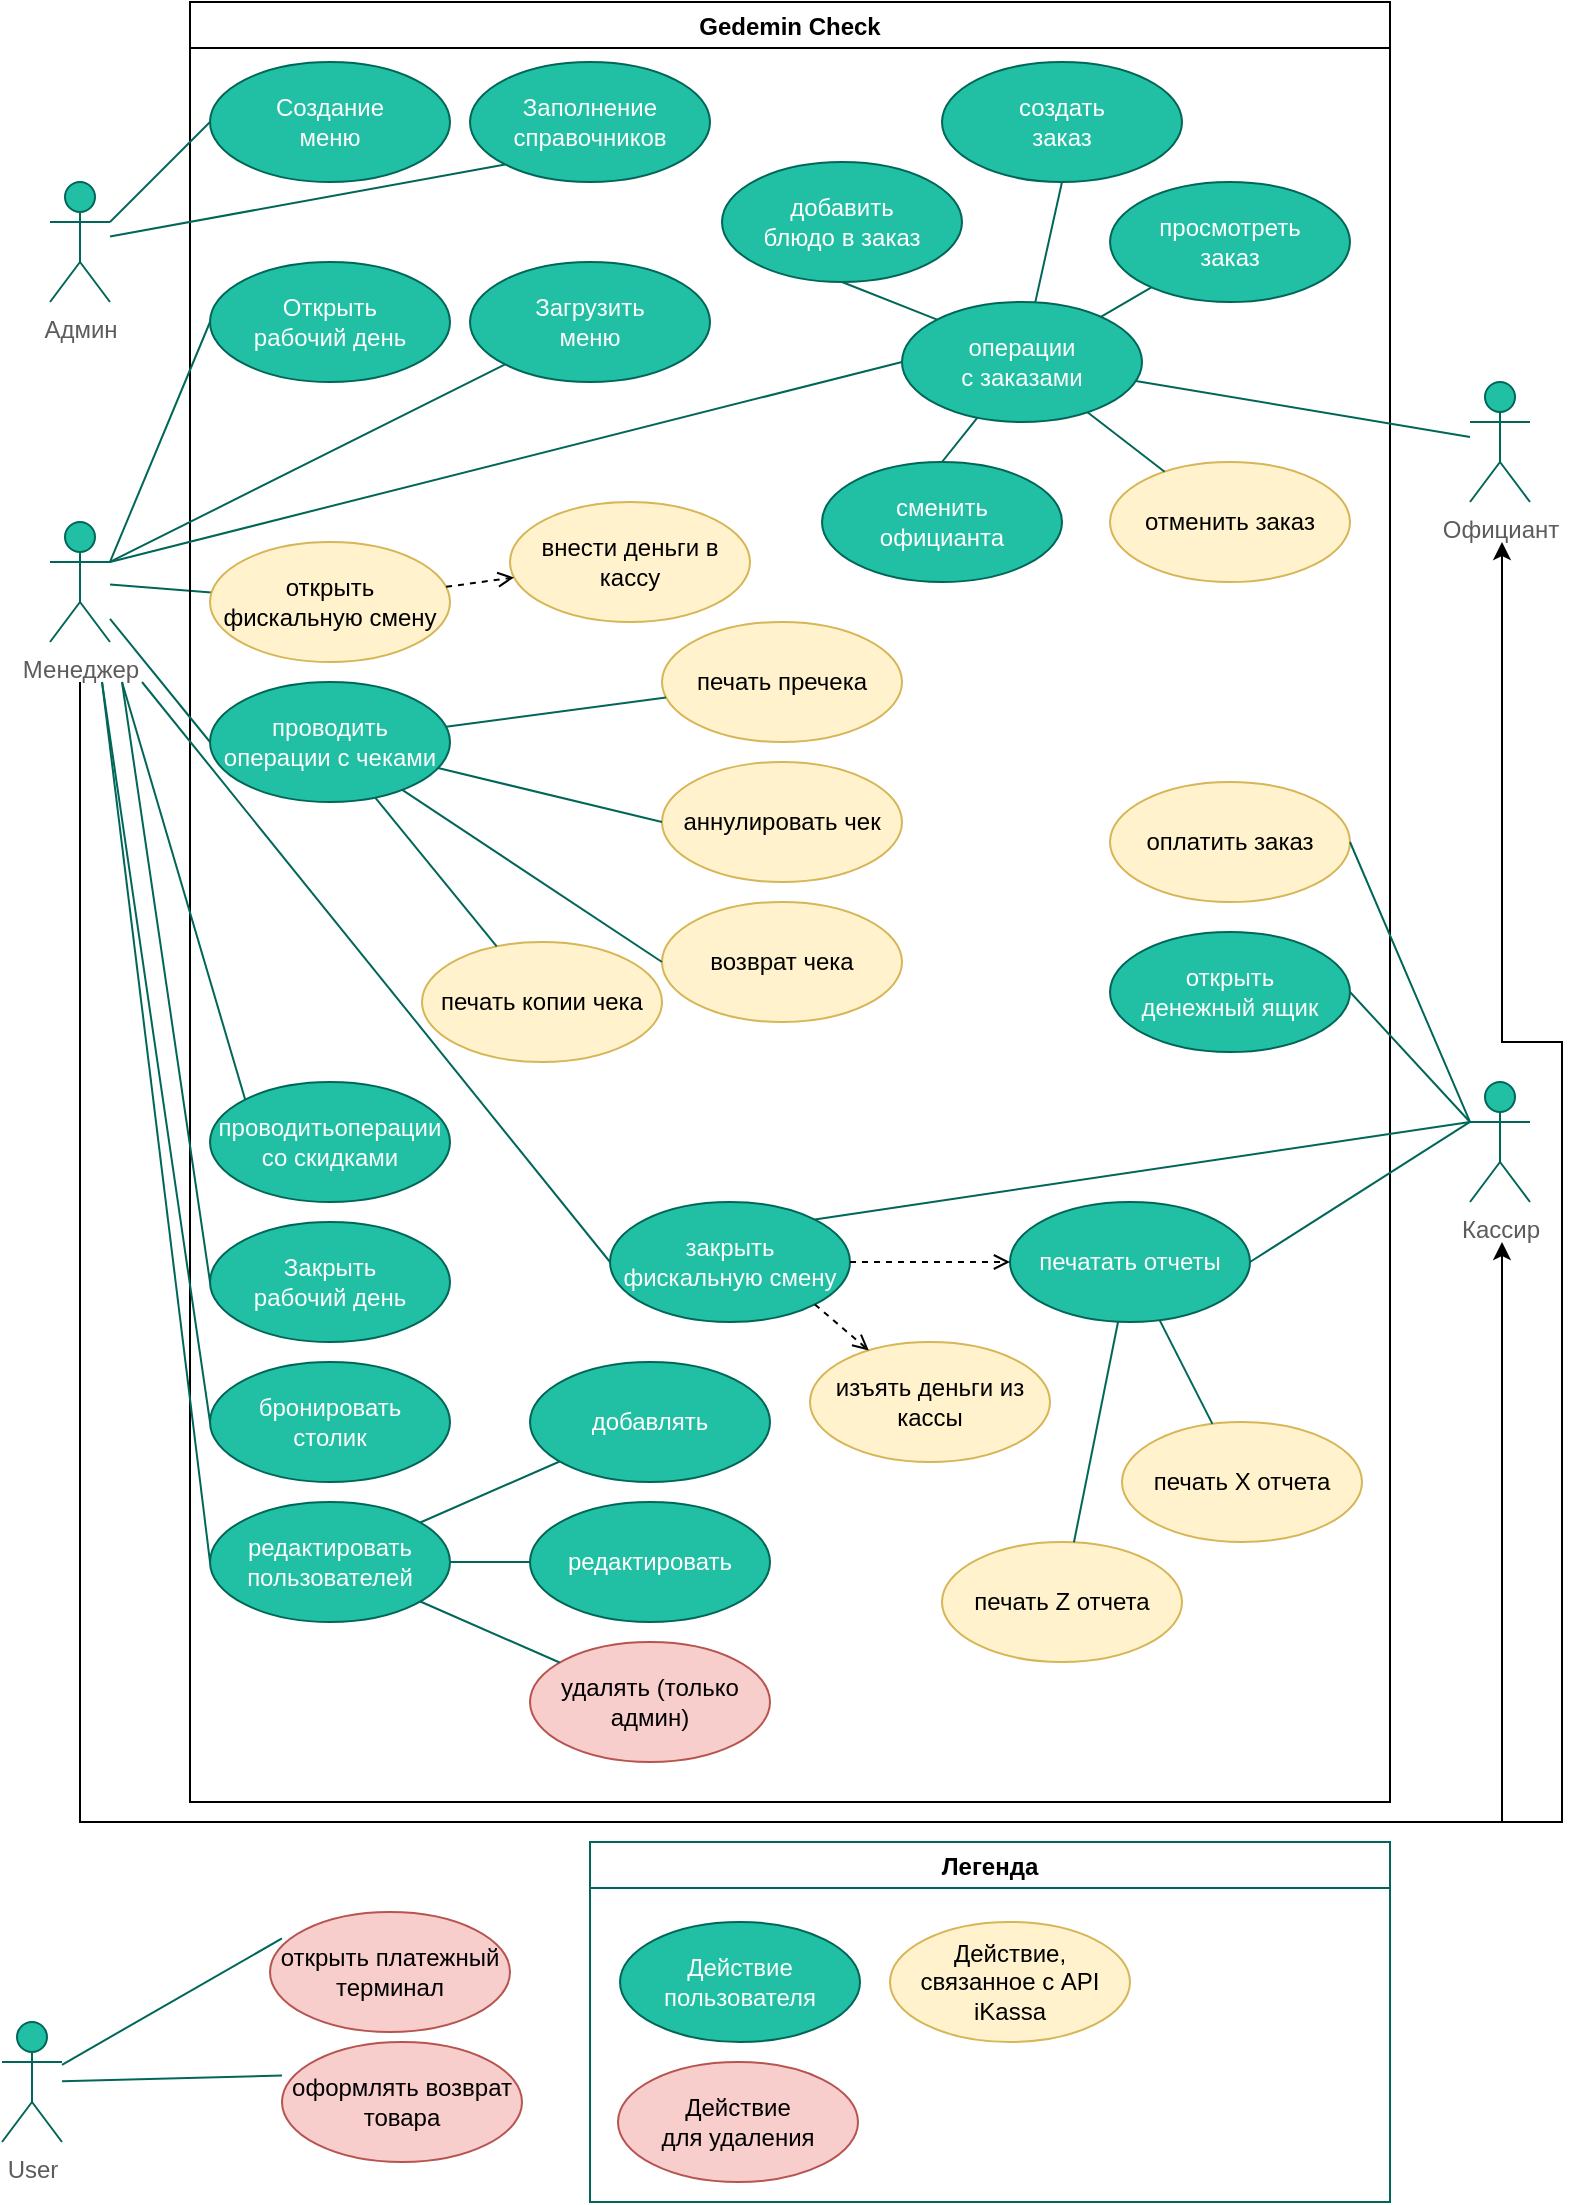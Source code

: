 <mxfile version="15.5.2" type="github">
  <diagram id="GxYnLsHXxuP-54g7DX-x" name="Page-1">
    <mxGraphModel dx="1185" dy="637" grid="1" gridSize="10" guides="1" tooltips="1" connect="1" arrows="1" fold="1" page="1" pageScale="1" pageWidth="827" pageHeight="1169" math="0" shadow="0">
      <root>
        <mxCell id="0" />
        <mxCell id="1" parent="0" />
        <mxCell id="fbP9ISJhYm2EwNBeFBmf-1" value="User" style="shape=umlActor;verticalLabelPosition=bottom;verticalAlign=top;html=1;outlineConnect=0;fillColor=#21C0A5;strokeColor=#006658;fontColor=#5C5C5C;" parent="1" vertex="1">
          <mxGeometry x="20" y="1070" width="30" height="60" as="geometry" />
        </mxCell>
        <mxCell id="fbP9ISJhYm2EwNBeFBmf-3" value="" style="endArrow=none;html=1;rounded=0;strokeColor=#006658;fontColor=#5C5C5C;" parent="1" source="53YiJtBtJ5Fye40MgP60-35" target="fbP9ISJhYm2EwNBeFBmf-7" edge="1">
          <mxGeometry width="50" height="50" relative="1" as="geometry">
            <mxPoint x="114" y="415" as="sourcePoint" />
            <mxPoint x="264" y="275" as="targetPoint" />
          </mxGeometry>
        </mxCell>
        <mxCell id="fbP9ISJhYm2EwNBeFBmf-4" value="Gedemin Check" style="swimlane;fillColor=none;strokeColor=#000000;" parent="1" vertex="1">
          <mxGeometry x="114" y="60" width="600" height="900" as="geometry">
            <mxRectangle x="114" y="60" width="90" height="23" as="alternateBounds" />
          </mxGeometry>
        </mxCell>
        <mxCell id="fbP9ISJhYm2EwNBeFBmf-5" value="закрыть&lt;br&gt;фискальную смену" style="ellipse;whiteSpace=wrap;html=1;fillColor=#21C0A5;strokeColor=#006658;fontColor=#FCFCFC;" parent="fbP9ISJhYm2EwNBeFBmf-4" vertex="1">
          <mxGeometry x="210" y="600" width="120" height="60" as="geometry" />
        </mxCell>
        <mxCell id="fbP9ISJhYm2EwNBeFBmf-6" value="проводить &lt;br&gt;операции с чеками" style="ellipse;whiteSpace=wrap;html=1;fillColor=#21C0A5;strokeColor=#006658;fontColor=#FCFCFC;" parent="fbP9ISJhYm2EwNBeFBmf-4" vertex="1">
          <mxGeometry x="10" y="340" width="120" height="60" as="geometry" />
        </mxCell>
        <mxCell id="fbP9ISJhYm2EwNBeFBmf-7" value="открыть&lt;br&gt;фискальную смену" style="ellipse;whiteSpace=wrap;html=1;fillColor=#fff2cc;strokeColor=#d6b656;" parent="fbP9ISJhYm2EwNBeFBmf-4" vertex="1">
          <mxGeometry x="10" y="270" width="120" height="60" as="geometry" />
        </mxCell>
        <mxCell id="fbP9ISJhYm2EwNBeFBmf-9" value="создать&lt;br&gt;заказ" style="ellipse;whiteSpace=wrap;html=1;fillColor=#21C0A5;strokeColor=#006658;fontColor=#FFFFFF;" parent="fbP9ISJhYm2EwNBeFBmf-4" vertex="1">
          <mxGeometry x="376" y="30" width="120" height="60" as="geometry" />
        </mxCell>
        <mxCell id="fbP9ISJhYm2EwNBeFBmf-13" value="внести деньги в кассу" style="ellipse;whiteSpace=wrap;html=1;fillColor=#fff2cc;strokeColor=#d6b656;" parent="fbP9ISJhYm2EwNBeFBmf-4" vertex="1">
          <mxGeometry x="160" y="250" width="120" height="60" as="geometry" />
        </mxCell>
        <mxCell id="fbP9ISJhYm2EwNBeFBmf-14" value="изъять деньги из кассы" style="ellipse;whiteSpace=wrap;html=1;fillColor=#fff2cc;strokeColor=#d6b656;" parent="fbP9ISJhYm2EwNBeFBmf-4" vertex="1">
          <mxGeometry x="310" y="670" width="120" height="60" as="geometry" />
        </mxCell>
        <mxCell id="fbP9ISJhYm2EwNBeFBmf-15" value="" style="html=1;verticalAlign=bottom;labelBackgroundColor=none;endArrow=open;endFill=0;dashed=1;rounded=0;" parent="fbP9ISJhYm2EwNBeFBmf-4" source="fbP9ISJhYm2EwNBeFBmf-7" target="fbP9ISJhYm2EwNBeFBmf-13" edge="1">
          <mxGeometry x="-0.212" y="62" width="160" relative="1" as="geometry">
            <mxPoint x="100" y="210" as="sourcePoint" />
            <mxPoint x="260" y="210" as="targetPoint" />
            <mxPoint as="offset" />
          </mxGeometry>
        </mxCell>
        <mxCell id="fbP9ISJhYm2EwNBeFBmf-16" value="" style="html=1;verticalAlign=bottom;labelBackgroundColor=none;endArrow=open;endFill=0;dashed=1;rounded=0;exitX=1;exitY=1;exitDx=0;exitDy=0;" parent="fbP9ISJhYm2EwNBeFBmf-4" source="fbP9ISJhYm2EwNBeFBmf-5" target="fbP9ISJhYm2EwNBeFBmf-14" edge="1">
          <mxGeometry width="160" relative="1" as="geometry">
            <mxPoint x="169.605" y="81.225" as="sourcePoint" />
            <mxPoint x="270.47" y="88.441" as="targetPoint" />
          </mxGeometry>
        </mxCell>
        <mxCell id="fbP9ISJhYm2EwNBeFBmf-19" value="просмотреть&lt;br&gt;заказ" style="ellipse;whiteSpace=wrap;html=1;fillColor=#21C0A5;strokeColor=#006658;fontColor=#FFFFFF;" parent="fbP9ISJhYm2EwNBeFBmf-4" vertex="1">
          <mxGeometry x="460" y="90" width="120" height="60" as="geometry" />
        </mxCell>
        <mxCell id="fbP9ISJhYm2EwNBeFBmf-23" value="отменить заказ" style="ellipse;whiteSpace=wrap;html=1;fillColor=#fff2cc;strokeColor=#d6b656;" parent="fbP9ISJhYm2EwNBeFBmf-4" vertex="1">
          <mxGeometry x="460" y="230" width="120" height="60" as="geometry" />
        </mxCell>
        <mxCell id="fbP9ISJhYm2EwNBeFBmf-25" value="операции&lt;br&gt;с заказами" style="ellipse;whiteSpace=wrap;html=1;fillColor=#21C0A5;strokeColor=#006658;fontColor=#FCFCFC;" parent="fbP9ISJhYm2EwNBeFBmf-4" vertex="1">
          <mxGeometry x="356" y="150" width="120" height="60" as="geometry" />
        </mxCell>
        <mxCell id="fbP9ISJhYm2EwNBeFBmf-2" value="" style="endArrow=none;html=1;rounded=0;entryX=0.5;entryY=1;entryDx=0;entryDy=0;strokeColor=#006658;fontColor=#5C5C5C;" parent="fbP9ISJhYm2EwNBeFBmf-4" source="fbP9ISJhYm2EwNBeFBmf-25" target="fbP9ISJhYm2EwNBeFBmf-9" edge="1">
          <mxGeometry width="50" height="50" relative="1" as="geometry">
            <mxPoint x="-150" y="385" as="sourcePoint" />
            <mxPoint x="-100" y="335" as="targetPoint" />
          </mxGeometry>
        </mxCell>
        <mxCell id="fbP9ISJhYm2EwNBeFBmf-20" value="" style="endArrow=none;html=1;rounded=0;strokeColor=#006658;fontColor=#5C5C5C;" parent="fbP9ISJhYm2EwNBeFBmf-4" source="fbP9ISJhYm2EwNBeFBmf-25" target="fbP9ISJhYm2EwNBeFBmf-19" edge="1">
          <mxGeometry width="50" height="50" relative="1" as="geometry">
            <mxPoint x="-90" y="190.091" as="sourcePoint" />
            <mxPoint x="60" y="141" as="targetPoint" />
          </mxGeometry>
        </mxCell>
        <mxCell id="fbP9ISJhYm2EwNBeFBmf-24" value="" style="endArrow=none;html=1;rounded=0;strokeColor=#006658;fontColor=#5C5C5C;" parent="fbP9ISJhYm2EwNBeFBmf-4" source="fbP9ISJhYm2EwNBeFBmf-25" target="fbP9ISJhYm2EwNBeFBmf-23" edge="1">
          <mxGeometry width="50" height="50" relative="1" as="geometry">
            <mxPoint x="-90" y="195.667" as="sourcePoint" />
            <mxPoint x="60.338" y="202.348" as="targetPoint" />
          </mxGeometry>
        </mxCell>
        <mxCell id="fbP9ISJhYm2EwNBeFBmf-30" value="сменить&lt;br&gt;официанта" style="ellipse;whiteSpace=wrap;html=1;fillColor=#21C0A5;strokeColor=#006658;fontColor=#FFFFFF;" parent="fbP9ISJhYm2EwNBeFBmf-4" vertex="1">
          <mxGeometry x="316" y="230" width="120" height="60" as="geometry" />
        </mxCell>
        <mxCell id="fbP9ISJhYm2EwNBeFBmf-31" value="" style="endArrow=none;html=1;rounded=0;strokeColor=#006658;fontColor=#5C5C5C;entryX=0.5;entryY=0;entryDx=0;entryDy=0;" parent="fbP9ISJhYm2EwNBeFBmf-4" source="fbP9ISJhYm2EwNBeFBmf-25" target="fbP9ISJhYm2EwNBeFBmf-30" edge="1">
          <mxGeometry width="50" height="50" relative="1" as="geometry">
            <mxPoint x="141.018" y="218.416" as="sourcePoint" />
            <mxPoint x="269.041" y="361.575" as="targetPoint" />
          </mxGeometry>
        </mxCell>
        <mxCell id="fbP9ISJhYm2EwNBeFBmf-33" value="открыть&lt;br&gt;денежный ящик" style="ellipse;whiteSpace=wrap;html=1;fillColor=#21C0A5;strokeColor=#006658;fontColor=#FCFCFC;" parent="fbP9ISJhYm2EwNBeFBmf-4" vertex="1">
          <mxGeometry x="460" y="465" width="120" height="60" as="geometry" />
        </mxCell>
        <mxCell id="fbP9ISJhYm2EwNBeFBmf-34" value="открыть платежный терминал" style="ellipse;whiteSpace=wrap;html=1;fillColor=#f8cecc;strokeColor=#b85450;" parent="fbP9ISJhYm2EwNBeFBmf-4" vertex="1">
          <mxGeometry x="40" y="955" width="120" height="60" as="geometry" />
        </mxCell>
        <mxCell id="fbP9ISJhYm2EwNBeFBmf-35" value="редактировать пользователей" style="ellipse;whiteSpace=wrap;html=1;fillColor=#21C0A5;strokeColor=#006658;fontColor=#FCFCFC;" parent="fbP9ISJhYm2EwNBeFBmf-4" vertex="1">
          <mxGeometry x="10" y="750" width="120" height="60" as="geometry" />
        </mxCell>
        <mxCell id="fbP9ISJhYm2EwNBeFBmf-36" value="бронировать&lt;br&gt;столик" style="ellipse;whiteSpace=wrap;html=1;fillColor=#21C0A5;strokeColor=#006658;fontColor=#FCFCFC;" parent="fbP9ISJhYm2EwNBeFBmf-4" vertex="1">
          <mxGeometry x="10" y="680" width="120" height="60" as="geometry" />
        </mxCell>
        <mxCell id="fbP9ISJhYm2EwNBeFBmf-37" value="печать Х отчета" style="ellipse;whiteSpace=wrap;html=1;fillColor=#fff2cc;strokeColor=#d6b656;" parent="fbP9ISJhYm2EwNBeFBmf-4" vertex="1">
          <mxGeometry x="466" y="710" width="120" height="60" as="geometry" />
        </mxCell>
        <mxCell id="fbP9ISJhYm2EwNBeFBmf-38" value="печать Z отчета" style="ellipse;whiteSpace=wrap;html=1;fillColor=#fff2cc;strokeColor=#d6b656;" parent="fbP9ISJhYm2EwNBeFBmf-4" vertex="1">
          <mxGeometry x="376" y="770" width="120" height="60" as="geometry" />
        </mxCell>
        <mxCell id="fbP9ISJhYm2EwNBeFBmf-39" value="печать пречека" style="ellipse;whiteSpace=wrap;html=1;fillColor=#fff2cc;strokeColor=#d6b656;" parent="fbP9ISJhYm2EwNBeFBmf-4" vertex="1">
          <mxGeometry x="236" y="310" width="120" height="60" as="geometry" />
        </mxCell>
        <mxCell id="fbP9ISJhYm2EwNBeFBmf-40" value="оплатить заказ" style="ellipse;whiteSpace=wrap;html=1;fillColor=#fff2cc;strokeColor=#d6b656;" parent="fbP9ISJhYm2EwNBeFBmf-4" vertex="1">
          <mxGeometry x="460" y="390" width="120" height="60" as="geometry" />
        </mxCell>
        <mxCell id="fbP9ISJhYm2EwNBeFBmf-43" value="аннулировать чек" style="ellipse;whiteSpace=wrap;html=1;fillColor=#fff2cc;strokeColor=#d6b656;" parent="fbP9ISJhYm2EwNBeFBmf-4" vertex="1">
          <mxGeometry x="236" y="380" width="120" height="60" as="geometry" />
        </mxCell>
        <mxCell id="fbP9ISJhYm2EwNBeFBmf-44" value="печать копии чека" style="ellipse;whiteSpace=wrap;html=1;fillColor=#fff2cc;strokeColor=#d6b656;" parent="fbP9ISJhYm2EwNBeFBmf-4" vertex="1">
          <mxGeometry x="116" y="470" width="120" height="60" as="geometry" />
        </mxCell>
        <mxCell id="fbP9ISJhYm2EwNBeFBmf-46" value="добавлять" style="ellipse;whiteSpace=wrap;html=1;fillColor=#21C0A5;strokeColor=#006658;fontColor=#FFFFFF;" parent="fbP9ISJhYm2EwNBeFBmf-4" vertex="1">
          <mxGeometry x="170" y="680" width="120" height="60" as="geometry" />
        </mxCell>
        <mxCell id="fbP9ISJhYm2EwNBeFBmf-47" value="редактировать" style="ellipse;whiteSpace=wrap;html=1;fillColor=#21C0A5;strokeColor=#006658;fontColor=#FFFFFF;" parent="fbP9ISJhYm2EwNBeFBmf-4" vertex="1">
          <mxGeometry x="170" y="750" width="120" height="60" as="geometry" />
        </mxCell>
        <mxCell id="fbP9ISJhYm2EwNBeFBmf-48" value="удалять (только админ)" style="ellipse;whiteSpace=wrap;html=1;fillColor=#f8cecc;strokeColor=#b85450;" parent="fbP9ISJhYm2EwNBeFBmf-4" vertex="1">
          <mxGeometry x="170" y="820" width="120" height="60" as="geometry" />
        </mxCell>
        <mxCell id="fbP9ISJhYm2EwNBeFBmf-50" value="" style="endArrow=none;html=1;rounded=0;strokeColor=#006658;fontColor=#5C5C5C;" parent="fbP9ISJhYm2EwNBeFBmf-4" source="fbP9ISJhYm2EwNBeFBmf-46" target="fbP9ISJhYm2EwNBeFBmf-35" edge="1">
          <mxGeometry width="50" height="50" relative="1" as="geometry">
            <mxPoint x="410" y="905" as="sourcePoint" />
            <mxPoint x="267.897" y="578.88" as="targetPoint" />
          </mxGeometry>
        </mxCell>
        <mxCell id="fbP9ISJhYm2EwNBeFBmf-51" value="" style="endArrow=none;html=1;rounded=0;strokeColor=#006658;fontColor=#5C5C5C;" parent="fbP9ISJhYm2EwNBeFBmf-4" source="fbP9ISJhYm2EwNBeFBmf-47" target="fbP9ISJhYm2EwNBeFBmf-35" edge="1">
          <mxGeometry width="50" height="50" relative="1" as="geometry">
            <mxPoint x="210.275" y="1052.389" as="sourcePoint" />
            <mxPoint x="169.805" y="1054.884" as="targetPoint" />
          </mxGeometry>
        </mxCell>
        <mxCell id="fbP9ISJhYm2EwNBeFBmf-52" value="" style="endArrow=none;html=1;rounded=0;strokeColor=#006658;fontColor=#5C5C5C;" parent="fbP9ISJhYm2EwNBeFBmf-4" source="fbP9ISJhYm2EwNBeFBmf-48" target="fbP9ISJhYm2EwNBeFBmf-35" edge="1">
          <mxGeometry width="50" height="50" relative="1" as="geometry">
            <mxPoint x="220.275" y="1062.389" as="sourcePoint" />
            <mxPoint x="179.805" y="1064.884" as="targetPoint" />
          </mxGeometry>
        </mxCell>
        <mxCell id="fbP9ISJhYm2EwNBeFBmf-53" value="" style="endArrow=none;html=1;rounded=0;strokeColor=#006658;fontColor=#5C5C5C;" parent="fbP9ISJhYm2EwNBeFBmf-4" source="fbP9ISJhYm2EwNBeFBmf-6" target="fbP9ISJhYm2EwNBeFBmf-39" edge="1">
          <mxGeometry width="50" height="50" relative="1" as="geometry">
            <mxPoint x="125.202" y="499.184" as="sourcePoint" />
            <mxPoint x="154.73" y="545.823" as="targetPoint" />
          </mxGeometry>
        </mxCell>
        <mxCell id="fbP9ISJhYm2EwNBeFBmf-54" value="" style="endArrow=none;html=1;rounded=0;strokeColor=#006658;fontColor=#5C5C5C;entryX=0;entryY=0.5;entryDx=0;entryDy=0;" parent="fbP9ISJhYm2EwNBeFBmf-4" source="fbP9ISJhYm2EwNBeFBmf-6" target="fbP9ISJhYm2EwNBeFBmf-43" edge="1">
          <mxGeometry width="50" height="50" relative="1" as="geometry">
            <mxPoint x="135.202" y="509.184" as="sourcePoint" />
            <mxPoint x="164.73" y="555.823" as="targetPoint" />
          </mxGeometry>
        </mxCell>
        <mxCell id="fbP9ISJhYm2EwNBeFBmf-55" value="" style="endArrow=none;html=1;rounded=0;strokeColor=#006658;fontColor=#5C5C5C;" parent="fbP9ISJhYm2EwNBeFBmf-4" source="fbP9ISJhYm2EwNBeFBmf-6" target="fbP9ISJhYm2EwNBeFBmf-44" edge="1">
          <mxGeometry width="50" height="50" relative="1" as="geometry">
            <mxPoint x="145.202" y="274.184" as="sourcePoint" />
            <mxPoint x="174.73" y="320.823" as="targetPoint" />
          </mxGeometry>
        </mxCell>
        <mxCell id="fbP9ISJhYm2EwNBeFBmf-56" value="добавить&lt;br&gt;блюдо в заказ" style="ellipse;whiteSpace=wrap;html=1;fillColor=#21C0A5;strokeColor=#006658;fontColor=#FFFFFF;" parent="fbP9ISJhYm2EwNBeFBmf-4" vertex="1">
          <mxGeometry x="266" y="80" width="120" height="60" as="geometry" />
        </mxCell>
        <mxCell id="fbP9ISJhYm2EwNBeFBmf-57" value="" style="endArrow=none;html=1;rounded=0;strokeColor=#006658;fontColor=#5C5C5C;entryX=0.5;entryY=1;entryDx=0;entryDy=0;exitX=0;exitY=0;exitDx=0;exitDy=0;" parent="fbP9ISJhYm2EwNBeFBmf-4" source="fbP9ISJhYm2EwNBeFBmf-25" target="fbP9ISJhYm2EwNBeFBmf-56" edge="1">
          <mxGeometry width="50" height="50" relative="1" as="geometry">
            <mxPoint x="135.202" y="254.184" as="sourcePoint" />
            <mxPoint x="164.73" y="300.823" as="targetPoint" />
          </mxGeometry>
        </mxCell>
        <mxCell id="fbP9ISJhYm2EwNBeFBmf-58" value="проводитьоперации со скидками" style="ellipse;whiteSpace=wrap;html=1;fillColor=#21C0A5;strokeColor=#006658;fontColor=#FCFCFC;" parent="fbP9ISJhYm2EwNBeFBmf-4" vertex="1">
          <mxGeometry x="10" y="540" width="120" height="60" as="geometry" />
        </mxCell>
        <mxCell id="fbP9ISJhYm2EwNBeFBmf-59" value="печатать отчеты" style="ellipse;whiteSpace=wrap;html=1;fillColor=#21C0A5;strokeColor=#006658;fontColor=#FCFCFC;" parent="fbP9ISJhYm2EwNBeFBmf-4" vertex="1">
          <mxGeometry x="410" y="600" width="120" height="60" as="geometry" />
        </mxCell>
        <mxCell id="fbP9ISJhYm2EwNBeFBmf-62" value="" style="endArrow=none;html=1;rounded=0;strokeColor=#006658;fontColor=#5C5C5C;" parent="fbP9ISJhYm2EwNBeFBmf-4" source="fbP9ISJhYm2EwNBeFBmf-59" target="fbP9ISJhYm2EwNBeFBmf-38" edge="1">
          <mxGeometry width="50" height="50" relative="1" as="geometry">
            <mxPoint x="-150" y="738.692" as="sourcePoint" />
            <mxPoint x="75.297" y="794.149" as="targetPoint" />
          </mxGeometry>
        </mxCell>
        <mxCell id="fbP9ISJhYm2EwNBeFBmf-63" value="" style="endArrow=none;html=1;rounded=0;strokeColor=#006658;fontColor=#5C5C5C;" parent="fbP9ISJhYm2EwNBeFBmf-4" source="fbP9ISJhYm2EwNBeFBmf-59" target="fbP9ISJhYm2EwNBeFBmf-37" edge="1">
          <mxGeometry width="50" height="50" relative="1" as="geometry">
            <mxPoint x="157.583" y="799.797" as="sourcePoint" />
            <mxPoint x="247.574" y="837.322" as="targetPoint" />
          </mxGeometry>
        </mxCell>
        <mxCell id="hKNmLy-pR7IXaHuMUlW_-2" value="возврат чека" style="ellipse;whiteSpace=wrap;html=1;fillColor=#fff2cc;strokeColor=#d6b656;" parent="fbP9ISJhYm2EwNBeFBmf-4" vertex="1">
          <mxGeometry x="236" y="450" width="120" height="60" as="geometry" />
        </mxCell>
        <mxCell id="hKNmLy-pR7IXaHuMUlW_-3" value="" style="endArrow=none;html=1;rounded=0;strokeColor=#006658;fontColor=#5C5C5C;entryX=0;entryY=0.5;entryDx=0;entryDy=0;" parent="fbP9ISJhYm2EwNBeFBmf-4" source="fbP9ISJhYm2EwNBeFBmf-6" target="hKNmLy-pR7IXaHuMUlW_-2" edge="1">
          <mxGeometry width="50" height="50" relative="1" as="geometry">
            <mxPoint x="156.118" y="430.992" as="sourcePoint" />
            <mxPoint x="234.217" y="458.841" as="targetPoint" />
          </mxGeometry>
        </mxCell>
        <mxCell id="53YiJtBtJ5Fye40MgP60-41" value="Создание&lt;br&gt;меню" style="ellipse;whiteSpace=wrap;html=1;fillColor=#21C0A5;strokeColor=#006658;fontColor=#FCFCFC;" parent="fbP9ISJhYm2EwNBeFBmf-4" vertex="1">
          <mxGeometry x="10" y="30" width="120" height="60" as="geometry" />
        </mxCell>
        <mxCell id="53YiJtBtJ5Fye40MgP60-42" value="Заполнение&lt;br&gt;справочников" style="ellipse;whiteSpace=wrap;html=1;fillColor=#21C0A5;strokeColor=#006658;fontColor=#FCFCFC;" parent="fbP9ISJhYm2EwNBeFBmf-4" vertex="1">
          <mxGeometry x="140" y="30" width="120" height="60" as="geometry" />
        </mxCell>
        <mxCell id="53YiJtBtJ5Fye40MgP60-46" value="Открыть&lt;br&gt;рабочий день" style="ellipse;whiteSpace=wrap;html=1;fillColor=#21C0A5;strokeColor=#006658;fontColor=#FCFCFC;" parent="fbP9ISJhYm2EwNBeFBmf-4" vertex="1">
          <mxGeometry x="10" y="130" width="120" height="60" as="geometry" />
        </mxCell>
        <mxCell id="53YiJtBtJ5Fye40MgP60-50" value="Загрузить&lt;br&gt;меню" style="ellipse;whiteSpace=wrap;html=1;fillColor=#21C0A5;strokeColor=#006658;fontColor=#FCFCFC;" parent="fbP9ISJhYm2EwNBeFBmf-4" vertex="1">
          <mxGeometry x="140" y="130" width="120" height="60" as="geometry" />
        </mxCell>
        <mxCell id="53YiJtBtJ5Fye40MgP60-49" value="Закрыть&lt;br&gt;рабочий день" style="ellipse;whiteSpace=wrap;html=1;fillColor=#21C0A5;strokeColor=#006658;fontColor=#FCFCFC;" parent="fbP9ISJhYm2EwNBeFBmf-4" vertex="1">
          <mxGeometry x="10" y="610" width="120" height="60" as="geometry" />
        </mxCell>
        <mxCell id="53YiJtBtJ5Fye40MgP60-72" value="" style="html=1;verticalAlign=bottom;labelBackgroundColor=none;endArrow=open;endFill=0;dashed=1;rounded=0;exitX=1;exitY=0.5;exitDx=0;exitDy=0;entryX=0;entryY=0.5;entryDx=0;entryDy=0;" parent="fbP9ISJhYm2EwNBeFBmf-4" source="fbP9ISJhYm2EwNBeFBmf-5" target="fbP9ISJhYm2EwNBeFBmf-59" edge="1">
          <mxGeometry width="160" relative="1" as="geometry">
            <mxPoint x="140" y="650" as="sourcePoint" />
            <mxPoint x="166.584" y="626.147" as="targetPoint" />
          </mxGeometry>
        </mxCell>
        <mxCell id="fbP9ISJhYm2EwNBeFBmf-27" value="" style="endArrow=none;html=1;rounded=0;strokeColor=#006658;fontColor=#5C5C5C;" parent="1" source="53YiJtBtJ5Fye40MgP60-38" target="fbP9ISJhYm2EwNBeFBmf-25" edge="1">
          <mxGeometry width="50" height="50" relative="1" as="geometry">
            <mxPoint x="44" y="755" as="sourcePoint" />
            <mxPoint x="297.061" y="610.299" as="targetPoint" />
          </mxGeometry>
        </mxCell>
        <mxCell id="fbP9ISJhYm2EwNBeFBmf-66" value="" style="endArrow=none;html=1;rounded=0;strokeColor=#006658;fontColor=#5C5C5C;entryX=0.05;entryY=0.22;entryDx=0;entryDy=0;entryPerimeter=0;" parent="1" source="fbP9ISJhYm2EwNBeFBmf-1" target="fbP9ISJhYm2EwNBeFBmf-34" edge="1">
          <mxGeometry width="50" height="50" relative="1" as="geometry">
            <mxPoint x="70" y="792.627" as="sourcePoint" />
            <mxPoint x="307.932" y="913.609" as="targetPoint" />
          </mxGeometry>
        </mxCell>
        <mxCell id="fbP9ISJhYm2EwNBeFBmf-69" value="" style="endArrow=none;html=1;rounded=0;strokeColor=#006658;fontColor=#5C5C5C;entryX=0;entryY=0.28;entryDx=0;entryDy=0;entryPerimeter=0;" parent="1" source="fbP9ISJhYm2EwNBeFBmf-1" target="fbP9ISJhYm2EwNBeFBmf-45" edge="1">
          <mxGeometry width="50" height="50" relative="1" as="geometry">
            <mxPoint x="60" y="796.747" as="sourcePoint" />
            <mxPoint x="297.323" y="1140.813" as="targetPoint" />
          </mxGeometry>
        </mxCell>
        <mxCell id="53YiJtBtJ5Fye40MgP60-4" value="Text" style="text;html=1;align=center;verticalAlign=middle;resizable=0;points=[];autosize=1;strokeColor=none;fillColor=none;fontColor=#FFFFFF;" parent="1" vertex="1">
          <mxGeometry x="360" y="1130" width="40" height="20" as="geometry" />
        </mxCell>
        <mxCell id="53YiJtBtJ5Fye40MgP60-34" value="Админ" style="shape=umlActor;verticalLabelPosition=bottom;verticalAlign=top;html=1;outlineConnect=0;fillColor=#21C0A5;strokeColor=#006658;fontColor=#5C5C5C;" parent="1" vertex="1">
          <mxGeometry x="44" y="150" width="30" height="60" as="geometry" />
        </mxCell>
        <mxCell id="Q0TyR1D8z-itLQ4vMKNc-5" style="edgeStyle=orthogonalEdgeStyle;rounded=0;orthogonalLoop=1;jettySize=auto;html=1;" edge="1" parent="1">
          <mxGeometry relative="1" as="geometry">
            <mxPoint x="770" y="680" as="targetPoint" />
            <mxPoint x="59" y="400" as="sourcePoint" />
            <Array as="points">
              <mxPoint x="59" y="970" />
              <mxPoint x="770" y="970" />
            </Array>
          </mxGeometry>
        </mxCell>
        <mxCell id="Q0TyR1D8z-itLQ4vMKNc-6" style="edgeStyle=orthogonalEdgeStyle;rounded=0;orthogonalLoop=1;jettySize=auto;html=1;" edge="1" parent="1">
          <mxGeometry relative="1" as="geometry">
            <mxPoint x="770" y="330" as="targetPoint" />
            <mxPoint x="59" y="400" as="sourcePoint" />
            <Array as="points">
              <mxPoint x="59" y="970" />
              <mxPoint x="800" y="970" />
              <mxPoint x="800" y="580" />
              <mxPoint x="770" y="580" />
            </Array>
          </mxGeometry>
        </mxCell>
        <mxCell id="53YiJtBtJ5Fye40MgP60-35" value="Менеджер" style="shape=umlActor;verticalLabelPosition=bottom;verticalAlign=top;html=1;outlineConnect=0;fillColor=#21C0A5;strokeColor=#006658;fontColor=#5C5C5C;align=center;" parent="1" vertex="1">
          <mxGeometry x="44" y="320" width="30" height="60" as="geometry" />
        </mxCell>
        <mxCell id="53YiJtBtJ5Fye40MgP60-38" value="Официант" style="shape=umlActor;verticalLabelPosition=bottom;verticalAlign=top;html=1;outlineConnect=0;fillColor=#21C0A5;strokeColor=#006658;fontColor=#5C5C5C;" parent="1" vertex="1">
          <mxGeometry x="754" y="250" width="30" height="60" as="geometry" />
        </mxCell>
        <mxCell id="53YiJtBtJ5Fye40MgP60-39" value="Кассир" style="shape=umlActor;verticalLabelPosition=bottom;verticalAlign=top;html=1;outlineConnect=0;fillColor=#21C0A5;strokeColor=#006658;fontColor=#5C5C5C;" parent="1" vertex="1">
          <mxGeometry x="754" y="600" width="30" height="60" as="geometry" />
        </mxCell>
        <mxCell id="53YiJtBtJ5Fye40MgP60-43" value="" style="endArrow=none;html=1;rounded=0;exitX=1;exitY=0.333;exitDx=0;exitDy=0;exitPerimeter=0;strokeColor=#006658;fontColor=#5C5C5C;entryX=0;entryY=0.5;entryDx=0;entryDy=0;" parent="1" source="53YiJtBtJ5Fye40MgP60-34" target="53YiJtBtJ5Fye40MgP60-41" edge="1">
          <mxGeometry width="50" height="50" relative="1" as="geometry">
            <mxPoint x="54" y="397.45" as="sourcePoint" />
            <mxPoint x="250.235" y="169.996" as="targetPoint" />
          </mxGeometry>
        </mxCell>
        <mxCell id="53YiJtBtJ5Fye40MgP60-51" value="" style="endArrow=none;html=1;rounded=0;exitX=1;exitY=0.333;exitDx=0;exitDy=0;exitPerimeter=0;strokeColor=#006658;fontColor=#5C5C5C;entryX=0;entryY=0.5;entryDx=0;entryDy=0;" parent="1" source="53YiJtBtJ5Fye40MgP60-35" target="53YiJtBtJ5Fye40MgP60-46" edge="1">
          <mxGeometry width="50" height="50" relative="1" as="geometry">
            <mxPoint x="154" y="330" as="sourcePoint" />
            <mxPoint x="217.079" y="319.487" as="targetPoint" />
          </mxGeometry>
        </mxCell>
        <mxCell id="53YiJtBtJ5Fye40MgP60-52" value="" style="endArrow=none;html=1;rounded=0;exitX=1;exitY=0.333;exitDx=0;exitDy=0;exitPerimeter=0;strokeColor=#006658;fontColor=#5C5C5C;entryX=0;entryY=1;entryDx=0;entryDy=0;" parent="1" source="53YiJtBtJ5Fye40MgP60-35" target="53YiJtBtJ5Fye40MgP60-50" edge="1">
          <mxGeometry width="50" height="50" relative="1" as="geometry">
            <mxPoint x="154" y="330" as="sourcePoint" />
            <mxPoint x="214" y="210" as="targetPoint" />
          </mxGeometry>
        </mxCell>
        <mxCell id="53YiJtBtJ5Fye40MgP60-54" value="" style="endArrow=none;html=1;rounded=0;strokeColor=#006658;fontColor=#5C5C5C;entryX=0;entryY=0.5;entryDx=0;entryDy=0;" parent="1" target="53YiJtBtJ5Fye40MgP60-49" edge="1">
          <mxGeometry width="50" height="50" relative="1" as="geometry">
            <mxPoint x="80" y="400" as="sourcePoint" />
            <mxPoint x="204.909" y="334.797" as="targetPoint" />
          </mxGeometry>
        </mxCell>
        <mxCell id="53YiJtBtJ5Fye40MgP60-56" value="" style="endArrow=none;html=1;rounded=0;strokeColor=#006658;fontColor=#5C5C5C;entryX=0;entryY=1;entryDx=0;entryDy=0;" parent="1" source="53YiJtBtJ5Fye40MgP60-34" target="53YiJtBtJ5Fye40MgP60-42" edge="1">
          <mxGeometry width="50" height="50" relative="1" as="geometry">
            <mxPoint x="84" y="180" as="sourcePoint" />
            <mxPoint x="134" y="130" as="targetPoint" />
          </mxGeometry>
        </mxCell>
        <mxCell id="53YiJtBtJ5Fye40MgP60-57" value="" style="endArrow=none;html=1;rounded=0;exitX=1;exitY=0.333;exitDx=0;exitDy=0;exitPerimeter=0;strokeColor=#006658;fontColor=#5C5C5C;entryX=0;entryY=0.5;entryDx=0;entryDy=0;" parent="1" source="53YiJtBtJ5Fye40MgP60-35" target="fbP9ISJhYm2EwNBeFBmf-25" edge="1">
          <mxGeometry width="50" height="50" relative="1" as="geometry">
            <mxPoint x="84" y="330.0" as="sourcePoint" />
            <mxPoint x="281.329" y="251.09" as="targetPoint" />
          </mxGeometry>
        </mxCell>
        <mxCell id="53YiJtBtJ5Fye40MgP60-64" value="" style="endArrow=none;html=1;rounded=0;strokeColor=#006658;fontColor=#5C5C5C;entryX=0;entryY=0.5;entryDx=0;entryDy=0;" parent="1" target="fbP9ISJhYm2EwNBeFBmf-5" edge="1">
          <mxGeometry width="50" height="50" relative="1" as="geometry">
            <mxPoint x="90" y="400" as="sourcePoint" />
            <mxPoint x="44" y="620" as="targetPoint" />
          </mxGeometry>
        </mxCell>
        <mxCell id="fbP9ISJhYm2EwNBeFBmf-45" value="оформлять возврат товара" style="ellipse;whiteSpace=wrap;html=1;fillColor=#f8cecc;strokeColor=#b85450;" parent="1" vertex="1">
          <mxGeometry x="160" y="1080" width="120" height="60" as="geometry" />
        </mxCell>
        <mxCell id="53YiJtBtJ5Fye40MgP60-65" value="" style="endArrow=none;html=1;rounded=0;strokeColor=#006658;fontColor=#5C5C5C;exitX=0;exitY=0.333;exitDx=0;exitDy=0;exitPerimeter=0;entryX=1;entryY=0.5;entryDx=0;entryDy=0;" parent="1" source="53YiJtBtJ5Fye40MgP60-39" target="fbP9ISJhYm2EwNBeFBmf-40" edge="1">
          <mxGeometry width="50" height="50" relative="1" as="geometry">
            <mxPoint x="592.938" y="705.753" as="sourcePoint" />
            <mxPoint x="565.099" y="714.277" as="targetPoint" />
          </mxGeometry>
        </mxCell>
        <mxCell id="53YiJtBtJ5Fye40MgP60-67" value="" style="endArrow=none;html=1;rounded=0;strokeColor=#006658;fontColor=#5C5C5C;entryX=1;entryY=0.5;entryDx=0;entryDy=0;exitX=0;exitY=0.333;exitDx=0;exitDy=0;exitPerimeter=0;" parent="1" source="53YiJtBtJ5Fye40MgP60-39" target="fbP9ISJhYm2EwNBeFBmf-33" edge="1">
          <mxGeometry width="50" height="50" relative="1" as="geometry">
            <mxPoint x="730" y="610" as="sourcePoint" />
            <mxPoint x="694" y="530" as="targetPoint" />
          </mxGeometry>
        </mxCell>
        <mxCell id="53YiJtBtJ5Fye40MgP60-68" value="" style="endArrow=none;html=1;rounded=0;strokeColor=#006658;fontColor=#5C5C5C;entryX=1;entryY=0.5;entryDx=0;entryDy=0;exitX=0;exitY=0.333;exitDx=0;exitDy=0;exitPerimeter=0;" parent="1" source="53YiJtBtJ5Fye40MgP60-39" target="fbP9ISJhYm2EwNBeFBmf-59" edge="1">
          <mxGeometry width="50" height="50" relative="1" as="geometry">
            <mxPoint x="740" y="650" as="sourcePoint" />
            <mxPoint x="704" y="615" as="targetPoint" />
          </mxGeometry>
        </mxCell>
        <mxCell id="53YiJtBtJ5Fye40MgP60-30" value="Легенда" style="swimlane;fontColor=#000000;strokeColor=#006658;fillColor=default;" parent="1" vertex="1">
          <mxGeometry x="314" y="980" width="400" height="180" as="geometry">
            <mxRectangle x="420" y="980" width="80" height="23" as="alternateBounds" />
          </mxGeometry>
        </mxCell>
        <mxCell id="53YiJtBtJ5Fye40MgP60-31" value="Действие&lt;br&gt;пользователя" style="ellipse;whiteSpace=wrap;html=1;fillColor=#21C0A5;strokeColor=#006658;fontColor=#FCFCFC;" parent="53YiJtBtJ5Fye40MgP60-30" vertex="1">
          <mxGeometry x="15" y="40" width="120" height="60" as="geometry" />
        </mxCell>
        <mxCell id="53YiJtBtJ5Fye40MgP60-32" value="Действие,&lt;br&gt;связанное с API&lt;br&gt;iKassa" style="ellipse;whiteSpace=wrap;html=1;fillColor=#fff2cc;strokeColor=#d6b656;" parent="53YiJtBtJ5Fye40MgP60-30" vertex="1">
          <mxGeometry x="150" y="40" width="120" height="60" as="geometry" />
        </mxCell>
        <mxCell id="53YiJtBtJ5Fye40MgP60-60" value="Действие&lt;br&gt;для удаления" style="ellipse;whiteSpace=wrap;html=1;fillColor=#f8cecc;strokeColor=#b85450;" parent="53YiJtBtJ5Fye40MgP60-30" vertex="1">
          <mxGeometry x="14" y="110" width="120" height="60" as="geometry" />
        </mxCell>
        <mxCell id="53YiJtBtJ5Fye40MgP60-69" value="" style="endArrow=none;html=1;rounded=0;strokeColor=#006658;fontColor=#5C5C5C;entryX=0;entryY=0.5;entryDx=0;entryDy=0;" parent="1" target="fbP9ISJhYm2EwNBeFBmf-36" edge="1">
          <mxGeometry width="50" height="50" relative="1" as="geometry">
            <mxPoint x="70" y="400" as="sourcePoint" />
            <mxPoint x="134" y="710" as="targetPoint" />
          </mxGeometry>
        </mxCell>
        <mxCell id="53YiJtBtJ5Fye40MgP60-70" value="" style="endArrow=none;html=1;rounded=0;strokeColor=#006658;fontColor=#5C5C5C;entryX=0;entryY=0.5;entryDx=0;entryDy=0;" parent="1" target="fbP9ISJhYm2EwNBeFBmf-35" edge="1">
          <mxGeometry width="50" height="50" relative="1" as="geometry">
            <mxPoint x="70" y="400" as="sourcePoint" />
            <mxPoint x="134" y="780" as="targetPoint" />
          </mxGeometry>
        </mxCell>
        <mxCell id="53YiJtBtJ5Fye40MgP60-71" value="" style="endArrow=none;html=1;rounded=0;strokeColor=#006658;fontColor=#5C5C5C;entryX=0;entryY=0;entryDx=0;entryDy=0;" parent="1" target="fbP9ISJhYm2EwNBeFBmf-58" edge="1">
          <mxGeometry width="50" height="50" relative="1" as="geometry">
            <mxPoint x="80" y="400" as="sourcePoint" />
            <mxPoint x="134.754" y="365.26" as="targetPoint" />
          </mxGeometry>
        </mxCell>
        <mxCell id="53YiJtBtJ5Fye40MgP60-73" value="" style="endArrow=none;html=1;rounded=0;strokeColor=#006658;fontColor=#5C5C5C;entryX=1;entryY=0;entryDx=0;entryDy=0;exitX=0;exitY=0.333;exitDx=0;exitDy=0;exitPerimeter=0;" parent="1" source="53YiJtBtJ5Fye40MgP60-39" target="fbP9ISJhYm2EwNBeFBmf-5" edge="1">
          <mxGeometry width="50" height="50" relative="1" as="geometry">
            <mxPoint x="764" y="630" as="sourcePoint" />
            <mxPoint x="704" y="615" as="targetPoint" />
          </mxGeometry>
        </mxCell>
        <mxCell id="53YiJtBtJ5Fye40MgP60-74" value="" style="endArrow=none;html=1;rounded=0;strokeColor=#006658;fontColor=#5C5C5C;entryX=0;entryY=0.5;entryDx=0;entryDy=0;" parent="1" source="53YiJtBtJ5Fye40MgP60-35" target="fbP9ISJhYm2EwNBeFBmf-6" edge="1">
          <mxGeometry width="50" height="50" relative="1" as="geometry">
            <mxPoint x="84" y="361.236" as="sourcePoint" />
            <mxPoint x="134.705" y="365.414" as="targetPoint" />
          </mxGeometry>
        </mxCell>
      </root>
    </mxGraphModel>
  </diagram>
</mxfile>
